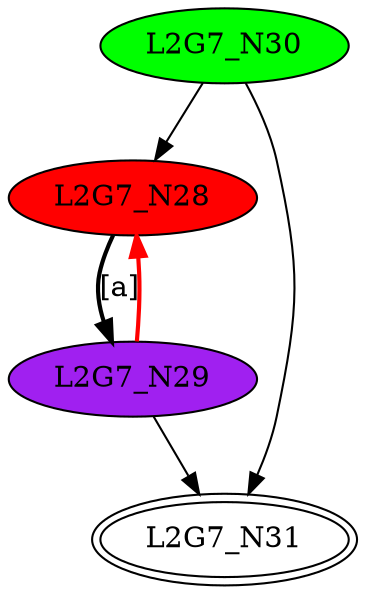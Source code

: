 digraph G7{
"L2G7_N28" [style=filled,fillcolor=red];
"L2G7_N29" [style=filled,fillcolor=purple];
"L2G7_N30" [style=filled,fillcolor=green];
"L2G7_N31" [peripheries=2];
"L2G7_N28"->"L2G7_N29" [style = bold, label = "[a]"];
"L2G7_N30"->"L2G7_N28";
"L2G7_N29"->"L2G7_N31";
"L2G7_N30"->"L2G7_N31";
"L2G7_N29"->"L2G7_N28" [color=red,style = bold, label = ""];
}


